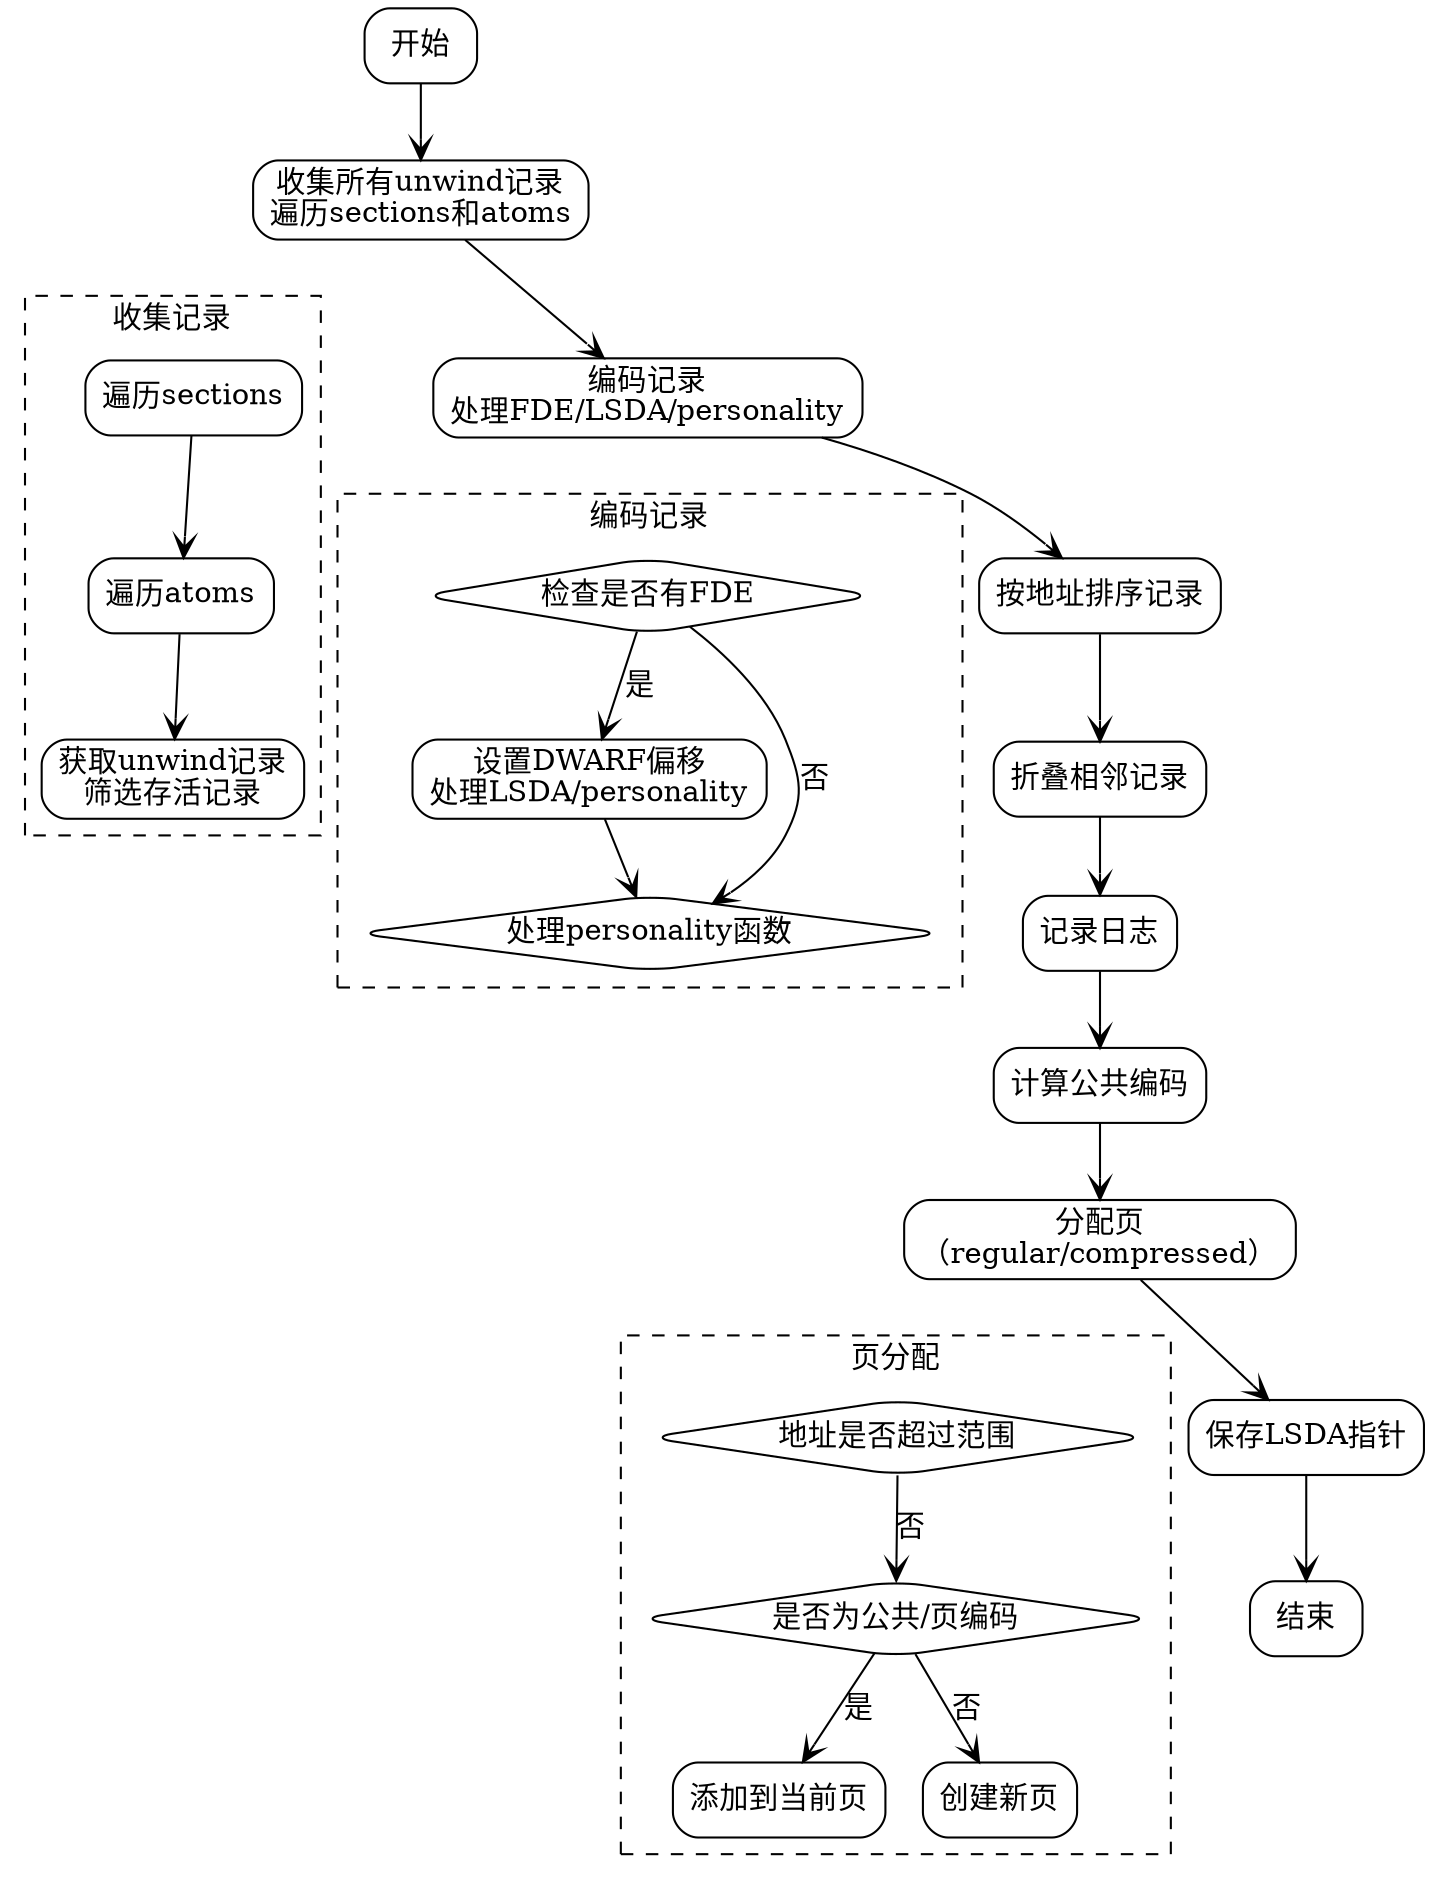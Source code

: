 
digraph flowchart {
    node [shape=rectangle, style=rounded];
    edge [arrowhead=vee];

    start [label="开始"];
    end [label="结束"];
    collect_records [label="收集所有unwind记录\n遍历sections和atoms"];
    encode_records [label="编码记录\n处理FDE/LSDA/personality"];
    sort_records [label="按地址排序记录"];
    fold_records [label="折叠相邻记录"];
    log_records [label="记录日志"];
    compute_common_enc [label="计算公共编码"];
    allocate_pages [label="分配页\n（regular/compressed）"];
    save_lsda [label="保存LSDA指针"];

    start -> collect_records;
    collect_records -> encode_records;
    encode_records -> sort_records;
    sort_records -> fold_records;
    fold_records -> log_records;
    log_records -> compute_common_enc;
    compute_common_enc -> allocate_pages;
    allocate_pages -> save_lsda;
    save_lsda -> end;

    // 子流程：收集记录
    subgraph cluster_collect {
        label="收集记录";
        style=dashed;
        collect_sections [label="遍历sections"];
        collect_atoms [label="遍历atoms"];
        collect_unwind [label="获取unwind记录\n筛选存活记录"];

        collect_sections -> collect_atoms;
        collect_atoms -> collect_unwind;
    }

    // 子流程：编码记录
    subgraph cluster_encode {
        label="编码记录";
        style=dashed;
        check_fde [label="检查是否有FDE", shape=diamond];
        handle_fde [label="设置DWARF偏移\n处理LSDA/personality"];
        check_personality [label="处理personality函数", shape=diamond];

        check_fde -> handle_fde [label="是"];
        check_fde -> check_personality [label="否"];
        handle_fde -> check_personality;
    }

    // 子流程：页分配
    subgraph cluster_pages {
        label="页分配";
        style=dashed;
        check_range [label="地址是否超过范围", shape=diamond];
        check_encoding [label="是否为公共/页编码", shape=diamond];
        add_page [label="添加到当前页"];
        new_page [label="创建新页"];

        check_range -> check_encoding [label="否"];
        check_encoding -> add_page [label="是"];
        check_encoding -> new_page [label="否"];
    }

    // 连接子流程到主流程
    collect_records -> collect_sections [style=invis];
    encode_records -> check_fde [style=invis];
    allocate_pages -> check_range [style=invis];
}
